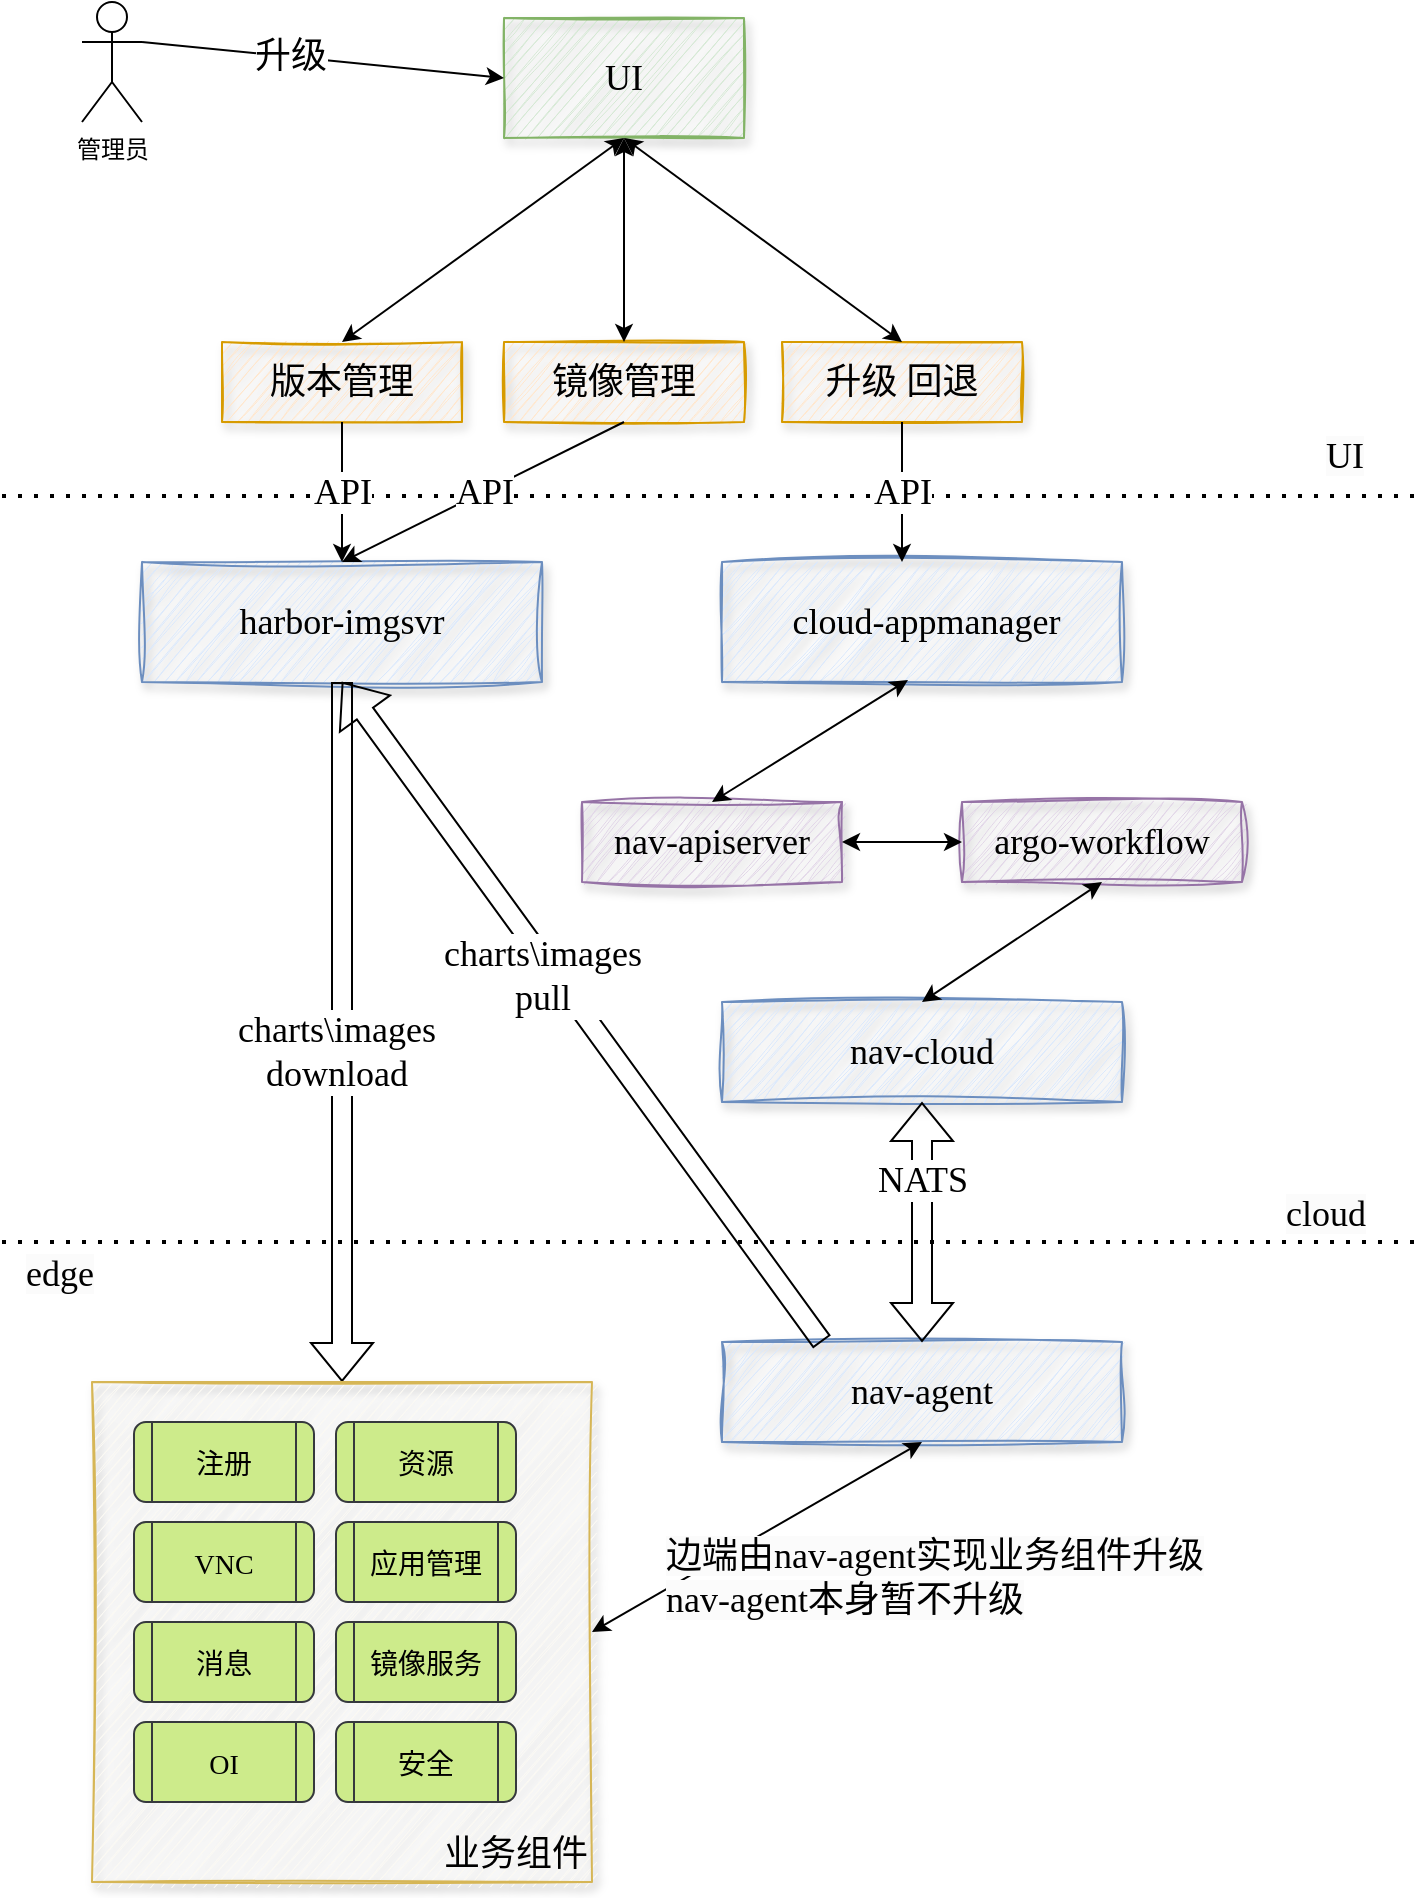 <mxfile version="20.8.16" type="github">
  <diagram id="vDBw6qmBcfZ9gxhELuKV" name="第 1 页">
    <mxGraphModel dx="1434" dy="796" grid="1" gridSize="10" guides="1" tooltips="1" connect="1" arrows="1" fold="1" page="1" pageScale="1" pageWidth="827" pageHeight="1169" math="0" shadow="0">
      <root>
        <mxCell id="0" />
        <mxCell id="1" parent="0" />
        <mxCell id="4ELCEpwpGF_vJanQq2pj-1" value="&lt;font style=&quot;font-size: 18px;&quot; face=&quot;Comic Sans MS&quot;&gt;&amp;nbsp;cloud-appmanager&lt;/font&gt;" style="rounded=0;whiteSpace=wrap;html=1;fillStyle=auto;glass=0;fillColor=#dae8fc;strokeColor=#6c8ebf;shadow=1;sketch=1;curveFitting=1;jiggle=2;gradientColor=none;" parent="1" vertex="1">
          <mxGeometry x="430" y="310" width="200" height="60" as="geometry" />
        </mxCell>
        <mxCell id="4ELCEpwpGF_vJanQq2pj-4" value="" style="endArrow=none;dashed=1;html=1;dashPattern=1 3;strokeWidth=2;rounded=0;" parent="1" edge="1">
          <mxGeometry width="50" height="50" relative="1" as="geometry">
            <mxPoint x="70" y="277" as="sourcePoint" />
            <mxPoint x="780" y="277" as="targetPoint" />
          </mxGeometry>
        </mxCell>
        <mxCell id="4ELCEpwpGF_vJanQq2pj-5" value="管理员&lt;br&gt;" style="shape=umlActor;verticalLabelPosition=bottom;verticalAlign=top;html=1;outlineConnect=0;fillStyle=auto;" parent="1" vertex="1">
          <mxGeometry x="110" y="30" width="30" height="60" as="geometry" />
        </mxCell>
        <mxCell id="4ELCEpwpGF_vJanQq2pj-6" value="UI" style="rounded=0;whiteSpace=wrap;html=1;shadow=1;glass=0;sketch=1;fillStyle=auto;fontFamily=Comic Sans MS;fontSize=18;fillColor=#d5e8d4;strokeColor=#82b366;" parent="1" vertex="1">
          <mxGeometry x="321" y="38" width="120" height="60" as="geometry" />
        </mxCell>
        <mxCell id="4ELCEpwpGF_vJanQq2pj-9" value="版本管理" style="rounded=0;whiteSpace=wrap;html=1;shadow=1;glass=0;sketch=1;fillStyle=auto;fontFamily=Comic Sans MS;fontSize=18;fillColor=#ffe6cc;strokeColor=#d79b00;" parent="1" vertex="1">
          <mxGeometry x="180" y="200" width="120" height="40" as="geometry" />
        </mxCell>
        <mxCell id="4ELCEpwpGF_vJanQq2pj-10" value="升级 回退" style="rounded=0;whiteSpace=wrap;html=1;shadow=1;glass=0;sketch=1;fillStyle=auto;fontFamily=Comic Sans MS;fontSize=18;fillColor=#ffe6cc;strokeColor=#d79b00;" parent="1" vertex="1">
          <mxGeometry x="460" y="200" width="120" height="40" as="geometry" />
        </mxCell>
        <mxCell id="4ELCEpwpGF_vJanQq2pj-11" value="镜像管理" style="rounded=0;whiteSpace=wrap;html=1;shadow=1;glass=0;sketch=1;fillStyle=auto;fontFamily=Comic Sans MS;fontSize=18;fillColor=#ffe6cc;strokeColor=#d79b00;" parent="1" vertex="1">
          <mxGeometry x="321" y="200" width="120" height="40" as="geometry" />
        </mxCell>
        <mxCell id="4ELCEpwpGF_vJanQq2pj-14" value="" style="endArrow=classic;startArrow=classic;html=1;rounded=0;fontFamily=Comic Sans MS;fontSize=18;exitX=0.5;exitY=0;exitDx=0;exitDy=0;entryX=0.5;entryY=1;entryDx=0;entryDy=0;" parent="1" source="4ELCEpwpGF_vJanQq2pj-9" target="4ELCEpwpGF_vJanQq2pj-6" edge="1">
          <mxGeometry width="50" height="50" relative="1" as="geometry">
            <mxPoint x="340" y="190" as="sourcePoint" />
            <mxPoint x="390" y="140" as="targetPoint" />
          </mxGeometry>
        </mxCell>
        <mxCell id="4ELCEpwpGF_vJanQq2pj-15" value="" style="endArrow=classic;startArrow=classic;html=1;rounded=0;fontFamily=Comic Sans MS;fontSize=18;entryX=0.5;entryY=1;entryDx=0;entryDy=0;exitX=0.5;exitY=0;exitDx=0;exitDy=0;" parent="1" source="4ELCEpwpGF_vJanQq2pj-11" target="4ELCEpwpGF_vJanQq2pj-6" edge="1">
          <mxGeometry width="50" height="50" relative="1" as="geometry">
            <mxPoint x="470" y="160" as="sourcePoint" />
            <mxPoint x="520" y="110" as="targetPoint" />
          </mxGeometry>
        </mxCell>
        <mxCell id="4ELCEpwpGF_vJanQq2pj-16" value="" style="endArrow=classic;startArrow=classic;html=1;rounded=0;fontFamily=Comic Sans MS;fontSize=18;entryX=0.5;entryY=1;entryDx=0;entryDy=0;exitX=0.5;exitY=0;exitDx=0;exitDy=0;" parent="1" source="4ELCEpwpGF_vJanQq2pj-10" target="4ELCEpwpGF_vJanQq2pj-6" edge="1">
          <mxGeometry width="50" height="50" relative="1" as="geometry">
            <mxPoint x="590" y="140" as="sourcePoint" />
            <mxPoint x="640" y="90" as="targetPoint" />
          </mxGeometry>
        </mxCell>
        <mxCell id="4ELCEpwpGF_vJanQq2pj-18" value="&lt;font face=&quot;Comic Sans MS&quot;&gt;&lt;span style=&quot;font-size: 18px;&quot;&gt;harbor-imgsvr&lt;/span&gt;&lt;/font&gt;" style="rounded=0;whiteSpace=wrap;html=1;fillStyle=auto;glass=0;fillColor=#dae8fc;strokeColor=#6c8ebf;shadow=1;sketch=1;curveFitting=1;jiggle=2;" parent="1" vertex="1">
          <mxGeometry x="140" y="310" width="200" height="60" as="geometry" />
        </mxCell>
        <mxCell id="4ELCEpwpGF_vJanQq2pj-19" value="&lt;font style=&quot;font-size: 18px;&quot; face=&quot;Comic Sans MS&quot;&gt;nav-apiserver&lt;/font&gt;" style="rounded=0;whiteSpace=wrap;html=1;fillStyle=auto;glass=0;fillColor=#e1d5e7;strokeColor=#9673a6;shadow=1;sketch=1;curveFitting=1;jiggle=2;" parent="1" vertex="1">
          <mxGeometry x="360" y="430" width="130" height="40" as="geometry" />
        </mxCell>
        <mxCell id="4ELCEpwpGF_vJanQq2pj-20" value="" style="endArrow=classic;html=1;rounded=0;fontFamily=Comic Sans MS;fontSize=18;exitX=0.5;exitY=1;exitDx=0;exitDy=0;entryX=0.5;entryY=0;entryDx=0;entryDy=0;" parent="1" target="4ELCEpwpGF_vJanQq2pj-18" edge="1">
          <mxGeometry relative="1" as="geometry">
            <mxPoint x="240" y="240" as="sourcePoint" />
            <mxPoint x="280" y="310" as="targetPoint" />
          </mxGeometry>
        </mxCell>
        <mxCell id="4ELCEpwpGF_vJanQq2pj-21" value="API" style="edgeLabel;resizable=0;html=1;align=center;verticalAlign=middle;rounded=0;shadow=1;glass=0;sketch=1;fillStyle=auto;fontFamily=Comic Sans MS;fontSize=18;" parent="4ELCEpwpGF_vJanQq2pj-20" connectable="0" vertex="1">
          <mxGeometry relative="1" as="geometry" />
        </mxCell>
        <mxCell id="4ELCEpwpGF_vJanQq2pj-22" value="" style="endArrow=classic;html=1;rounded=0;fontFamily=Comic Sans MS;fontSize=18;exitX=0.5;exitY=1;exitDx=0;exitDy=0;entryX=0.45;entryY=0;entryDx=0;entryDy=0;entryPerimeter=0;" parent="1" source="4ELCEpwpGF_vJanQq2pj-10" target="4ELCEpwpGF_vJanQq2pj-1" edge="1">
          <mxGeometry relative="1" as="geometry">
            <mxPoint x="250" y="250" as="sourcePoint" />
            <mxPoint x="250" y="330" as="targetPoint" />
          </mxGeometry>
        </mxCell>
        <mxCell id="4ELCEpwpGF_vJanQq2pj-23" value="API" style="edgeLabel;resizable=0;html=1;align=center;verticalAlign=middle;rounded=0;shadow=1;glass=0;sketch=1;fillStyle=auto;fontFamily=Comic Sans MS;fontSize=18;" parent="4ELCEpwpGF_vJanQq2pj-22" connectable="0" vertex="1">
          <mxGeometry relative="1" as="geometry" />
        </mxCell>
        <mxCell id="4ELCEpwpGF_vJanQq2pj-24" value="" style="endArrow=classic;html=1;rounded=0;fontFamily=Comic Sans MS;fontSize=18;exitX=0.5;exitY=1;exitDx=0;exitDy=0;entryX=0.5;entryY=0;entryDx=0;entryDy=0;" parent="1" source="4ELCEpwpGF_vJanQq2pj-11" target="4ELCEpwpGF_vJanQq2pj-18" edge="1">
          <mxGeometry relative="1" as="geometry">
            <mxPoint x="670" y="430" as="sourcePoint" />
            <mxPoint x="290" y="310" as="targetPoint" />
          </mxGeometry>
        </mxCell>
        <mxCell id="4ELCEpwpGF_vJanQq2pj-25" value="API" style="edgeLabel;resizable=0;html=1;align=center;verticalAlign=middle;rounded=0;shadow=1;glass=0;sketch=1;fillStyle=auto;fontFamily=Comic Sans MS;fontSize=18;" parent="4ELCEpwpGF_vJanQq2pj-24" connectable="0" vertex="1">
          <mxGeometry relative="1" as="geometry" />
        </mxCell>
        <mxCell id="4ELCEpwpGF_vJanQq2pj-26" value="" style="endArrow=none;dashed=1;html=1;dashPattern=1 3;strokeWidth=2;rounded=0;" parent="1" edge="1">
          <mxGeometry width="50" height="50" relative="1" as="geometry">
            <mxPoint x="70" y="650" as="sourcePoint" />
            <mxPoint x="780" y="650" as="targetPoint" />
          </mxGeometry>
        </mxCell>
        <mxCell id="4ELCEpwpGF_vJanQq2pj-27" value="" style="shape=flexArrow;endArrow=classic;html=1;rounded=0;fontFamily=Comic Sans MS;fontSize=18;exitX=0.5;exitY=1;exitDx=0;exitDy=0;exitPerimeter=0;" parent="1" source="4ELCEpwpGF_vJanQq2pj-18" target="4ELCEpwpGF_vJanQq2pj-42" edge="1">
          <mxGeometry width="50" height="50" relative="1" as="geometry">
            <mxPoint x="280" y="380" as="sourcePoint" />
            <mxPoint x="280" y="740" as="targetPoint" />
          </mxGeometry>
        </mxCell>
        <mxCell id="4ELCEpwpGF_vJanQq2pj-28" value="charts\images &lt;br&gt;download" style="edgeLabel;html=1;align=center;verticalAlign=middle;resizable=0;points=[];fontSize=18;fontFamily=Comic Sans MS;" parent="4ELCEpwpGF_vJanQq2pj-27" vertex="1" connectable="0">
          <mxGeometry x="-0.2" y="-1" relative="1" as="geometry">
            <mxPoint x="-2" y="45" as="offset" />
          </mxGeometry>
        </mxCell>
        <mxCell id="4ELCEpwpGF_vJanQq2pj-29" value="&lt;font face=&quot;Comic Sans MS&quot;&gt;&lt;span style=&quot;font-size: 18px;&quot;&gt;nav-agent&lt;/span&gt;&lt;/font&gt;" style="rounded=0;whiteSpace=wrap;html=1;fillStyle=auto;glass=0;fillColor=#dae8fc;strokeColor=#6c8ebf;shadow=1;sketch=1;curveFitting=1;jiggle=2;" parent="1" vertex="1">
          <mxGeometry x="430" y="700" width="200" height="50" as="geometry" />
        </mxCell>
        <mxCell id="4ELCEpwpGF_vJanQq2pj-30" value="" style="endArrow=classic;html=1;rounded=0;fontFamily=Comic Sans MS;fontSize=18;entryX=0;entryY=0.5;entryDx=0;entryDy=0;exitX=1;exitY=0.333;exitDx=0;exitDy=0;exitPerimeter=0;" parent="1" source="4ELCEpwpGF_vJanQq2pj-5" target="4ELCEpwpGF_vJanQq2pj-6" edge="1">
          <mxGeometry width="50" height="50" relative="1" as="geometry">
            <mxPoint x="-10" y="310" as="sourcePoint" />
            <mxPoint x="40" y="260" as="targetPoint" />
          </mxGeometry>
        </mxCell>
        <mxCell id="4ELCEpwpGF_vJanQq2pj-31" value="升级" style="edgeLabel;html=1;align=center;verticalAlign=middle;resizable=0;points=[];fontSize=18;fontFamily=Comic Sans MS;" parent="4ELCEpwpGF_vJanQq2pj-30" vertex="1" connectable="0">
          <mxGeometry x="-0.183" y="1" relative="1" as="geometry">
            <mxPoint as="offset" />
          </mxGeometry>
        </mxCell>
        <mxCell id="4ELCEpwpGF_vJanQq2pj-32" value="&lt;font style=&quot;font-size: 18px;&quot; face=&quot;Comic Sans MS&quot;&gt;argo-workflow&lt;/font&gt;" style="rounded=0;whiteSpace=wrap;html=1;fillStyle=auto;glass=0;fillColor=#e1d5e7;strokeColor=#9673a6;shadow=1;sketch=1;curveFitting=1;jiggle=2;" parent="1" vertex="1">
          <mxGeometry x="550" y="430" width="140" height="40" as="geometry" />
        </mxCell>
        <mxCell id="4ELCEpwpGF_vJanQq2pj-33" value="" style="endArrow=classic;startArrow=classic;html=1;rounded=0;fontFamily=Comic Sans MS;fontSize=18;entryX=0.465;entryY=0.983;entryDx=0;entryDy=0;entryPerimeter=0;exitX=0.5;exitY=0;exitDx=0;exitDy=0;" parent="1" source="4ELCEpwpGF_vJanQq2pj-19" target="4ELCEpwpGF_vJanQq2pj-1" edge="1">
          <mxGeometry width="50" height="50" relative="1" as="geometry">
            <mxPoint x="490" y="450" as="sourcePoint" />
            <mxPoint x="540" y="400" as="targetPoint" />
          </mxGeometry>
        </mxCell>
        <mxCell id="4ELCEpwpGF_vJanQq2pj-34" value="" style="endArrow=classic;startArrow=classic;html=1;rounded=0;fontFamily=Comic Sans MS;fontSize=18;exitX=1;exitY=0.5;exitDx=0;exitDy=0;entryX=0;entryY=0.5;entryDx=0;entryDy=0;" parent="1" source="4ELCEpwpGF_vJanQq2pj-19" target="4ELCEpwpGF_vJanQq2pj-32" edge="1">
          <mxGeometry width="50" height="50" relative="1" as="geometry">
            <mxPoint x="620" y="530" as="sourcePoint" />
            <mxPoint x="670" y="480" as="targetPoint" />
          </mxGeometry>
        </mxCell>
        <mxCell id="4ELCEpwpGF_vJanQq2pj-35" value="&lt;font face=&quot;Comic Sans MS&quot;&gt;&lt;span style=&quot;font-size: 18px;&quot;&gt;nav-cloud&lt;/span&gt;&lt;/font&gt;" style="rounded=0;whiteSpace=wrap;html=1;fillStyle=auto;glass=0;fillColor=#dae8fc;strokeColor=#6c8ebf;shadow=1;sketch=1;curveFitting=1;jiggle=2;" parent="1" vertex="1">
          <mxGeometry x="430" y="530" width="200" height="50" as="geometry" />
        </mxCell>
        <mxCell id="4ELCEpwpGF_vJanQq2pj-36" value="" style="endArrow=classic;startArrow=classic;html=1;rounded=0;fontFamily=Comic Sans MS;fontSize=18;entryX=0.5;entryY=1;entryDx=0;entryDy=0;exitX=0.5;exitY=0;exitDx=0;exitDy=0;" parent="1" source="4ELCEpwpGF_vJanQq2pj-35" target="4ELCEpwpGF_vJanQq2pj-32" edge="1">
          <mxGeometry width="50" height="50" relative="1" as="geometry">
            <mxPoint x="560" y="520" as="sourcePoint" />
            <mxPoint x="610" y="470" as="targetPoint" />
          </mxGeometry>
        </mxCell>
        <mxCell id="4ELCEpwpGF_vJanQq2pj-38" value="" style="shape=flexArrow;endArrow=classic;startArrow=classic;html=1;rounded=0;fontFamily=Comic Sans MS;fontSize=18;entryX=0.5;entryY=1;entryDx=0;entryDy=0;exitX=0.5;exitY=0;exitDx=0;exitDy=0;" parent="1" source="4ELCEpwpGF_vJanQq2pj-29" target="4ELCEpwpGF_vJanQq2pj-35" edge="1">
          <mxGeometry width="100" height="100" relative="1" as="geometry">
            <mxPoint x="530" y="690" as="sourcePoint" />
            <mxPoint x="370" y="650" as="targetPoint" />
          </mxGeometry>
        </mxCell>
        <mxCell id="4ELCEpwpGF_vJanQq2pj-40" value="NATS" style="edgeLabel;html=1;align=center;verticalAlign=middle;resizable=0;points=[];fontSize=18;fontFamily=Comic Sans MS;" parent="4ELCEpwpGF_vJanQq2pj-38" vertex="1" connectable="0">
          <mxGeometry x="0.36" relative="1" as="geometry">
            <mxPoint as="offset" />
          </mxGeometry>
        </mxCell>
        <mxCell id="4ELCEpwpGF_vJanQq2pj-42" value="业务组件" style="whiteSpace=wrap;html=1;aspect=fixed;rounded=0;shadow=1;glass=0;sketch=1;fillStyle=auto;fontFamily=Comic Sans MS;fontSize=18;fillColor=#fbf9f3;verticalAlign=bottom;align=right;strokeColor=#d6b656;" parent="1" vertex="1">
          <mxGeometry x="115" y="720" width="250" height="250" as="geometry" />
        </mxCell>
        <mxCell id="4ELCEpwpGF_vJanQq2pj-43" value="" style="endArrow=classic;startArrow=classic;html=1;rounded=0;fontFamily=Comic Sans MS;fontSize=18;entryX=0.5;entryY=1;entryDx=0;entryDy=0;exitX=1;exitY=0.5;exitDx=0;exitDy=0;" parent="1" source="4ELCEpwpGF_vJanQq2pj-42" target="4ELCEpwpGF_vJanQq2pj-29" edge="1">
          <mxGeometry width="50" height="50" relative="1" as="geometry">
            <mxPoint x="390" y="910" as="sourcePoint" />
            <mxPoint x="440" y="860" as="targetPoint" />
          </mxGeometry>
        </mxCell>
        <mxCell id="4ELCEpwpGF_vJanQq2pj-47" value="&lt;span style=&quot;color: rgb(0, 0, 0); font-family: &amp;quot;Comic Sans MS&amp;quot;; font-size: 18px; font-style: normal; font-variant-ligatures: normal; font-variant-caps: normal; font-weight: 400; letter-spacing: normal; orphans: 2; text-align: center; text-indent: 0px; text-transform: none; widows: 2; word-spacing: 0px; -webkit-text-stroke-width: 0px; background-color: rgb(251, 251, 251); text-decoration-thickness: initial; text-decoration-style: initial; text-decoration-color: initial; float: none; display: inline !important;&quot;&gt;cloud&lt;/span&gt;" style="text;whiteSpace=wrap;html=1;fontSize=18;fontFamily=Lucida Console;fontColor=#050505;" parent="1" vertex="1">
          <mxGeometry x="710" y="619" width="60" height="30" as="geometry" />
        </mxCell>
        <mxCell id="4ELCEpwpGF_vJanQq2pj-48" value="&lt;span style=&quot;color: rgb(0, 0, 0); font-family: &amp;quot;Comic Sans MS&amp;quot;; font-size: 18px; font-style: normal; font-variant-ligatures: normal; font-variant-caps: normal; font-weight: 400; letter-spacing: normal; orphans: 2; text-align: center; text-indent: 0px; text-transform: none; widows: 2; word-spacing: 0px; -webkit-text-stroke-width: 0px; background-color: rgb(251, 251, 251); text-decoration-thickness: initial; text-decoration-style: initial; text-decoration-color: initial; float: none; display: inline !important;&quot;&gt;edge&lt;/span&gt;" style="text;whiteSpace=wrap;html=1;fontSize=18;fontFamily=Lucida Console;fontColor=#050505;" parent="1" vertex="1">
          <mxGeometry x="80" y="649" width="60" height="30" as="geometry" />
        </mxCell>
        <mxCell id="4ELCEpwpGF_vJanQq2pj-50" value="&lt;font style=&quot;font-size: 14px;&quot;&gt;注册&lt;/font&gt;" style="shape=process;whiteSpace=wrap;html=1;backgroundOutline=1;rounded=1;shadow=0;glass=0;fillStyle=auto;fontFamily=Lucida Console;fontSize=16;fillColor=#cdeb8b;strokeColor=#36393d;" parent="1" vertex="1">
          <mxGeometry x="136" y="740" width="90" height="40" as="geometry" />
        </mxCell>
        <mxCell id="4ELCEpwpGF_vJanQq2pj-51" value="&lt;font style=&quot;font-size: 14px;&quot;&gt;资源&lt;/font&gt;" style="shape=process;whiteSpace=wrap;html=1;backgroundOutline=1;rounded=1;shadow=0;glass=0;fillStyle=auto;fontFamily=Lucida Console;fontSize=16;fillColor=#cdeb8b;strokeColor=#36393d;" parent="1" vertex="1">
          <mxGeometry x="237" y="740" width="90" height="40" as="geometry" />
        </mxCell>
        <mxCell id="4ELCEpwpGF_vJanQq2pj-52" value="&lt;font style=&quot;font-size: 14px;&quot;&gt;VNC&lt;/font&gt;" style="shape=process;whiteSpace=wrap;html=1;backgroundOutline=1;rounded=1;shadow=0;glass=0;fillStyle=auto;fontFamily=Lucida Console;fontSize=16;fillColor=#cdeb8b;strokeColor=#36393d;" parent="1" vertex="1">
          <mxGeometry x="136" y="790" width="90" height="40" as="geometry" />
        </mxCell>
        <mxCell id="4ELCEpwpGF_vJanQq2pj-53" value="&lt;font style=&quot;font-size: 14px;&quot;&gt;应用管理&lt;/font&gt;" style="shape=process;whiteSpace=wrap;html=1;backgroundOutline=1;rounded=1;shadow=0;glass=0;fillStyle=auto;fontFamily=Lucida Console;fontSize=16;fillColor=#cdeb8b;strokeColor=#36393d;" parent="1" vertex="1">
          <mxGeometry x="237" y="790" width="90" height="40" as="geometry" />
        </mxCell>
        <mxCell id="4ELCEpwpGF_vJanQq2pj-54" value="&lt;font style=&quot;font-size: 14px;&quot;&gt;消息&lt;/font&gt;" style="shape=process;whiteSpace=wrap;html=1;backgroundOutline=1;rounded=1;shadow=0;glass=0;fillStyle=auto;fontFamily=Lucida Console;fontSize=16;fillColor=#cdeb8b;strokeColor=#36393d;" parent="1" vertex="1">
          <mxGeometry x="136" y="840" width="90" height="40" as="geometry" />
        </mxCell>
        <mxCell id="4ELCEpwpGF_vJanQq2pj-55" value="&lt;span style=&quot;font-size: 14px;&quot;&gt;镜像服务&lt;/span&gt;" style="shape=process;whiteSpace=wrap;html=1;backgroundOutline=1;rounded=1;shadow=0;glass=0;fillStyle=auto;fontFamily=Lucida Console;fontSize=16;fillColor=#cdeb8b;strokeColor=#36393d;" parent="1" vertex="1">
          <mxGeometry x="237" y="840" width="90" height="40" as="geometry" />
        </mxCell>
        <mxCell id="4ELCEpwpGF_vJanQq2pj-56" value="&lt;font style=&quot;font-size: 14px;&quot;&gt;OI&lt;/font&gt;" style="shape=process;whiteSpace=wrap;html=1;backgroundOutline=1;rounded=1;shadow=0;glass=0;fillStyle=auto;fontFamily=Lucida Console;fontSize=16;fillColor=#cdeb8b;strokeColor=#36393d;" parent="1" vertex="1">
          <mxGeometry x="136" y="890" width="90" height="40" as="geometry" />
        </mxCell>
        <mxCell id="4ELCEpwpGF_vJanQq2pj-57" value="&lt;span style=&quot;font-size: 14px;&quot;&gt;安全&lt;/span&gt;" style="shape=process;whiteSpace=wrap;html=1;backgroundOutline=1;rounded=1;shadow=0;glass=0;fillStyle=auto;fontFamily=Lucida Console;fontSize=16;fillColor=#cdeb8b;strokeColor=#36393d;" parent="1" vertex="1">
          <mxGeometry x="237" y="890" width="90" height="40" as="geometry" />
        </mxCell>
        <mxCell id="4ELCEpwpGF_vJanQq2pj-58" value="&lt;span style=&quot;color: rgb(0, 0, 0); font-family: &amp;quot;Comic Sans MS&amp;quot;; font-size: 18px; font-style: normal; font-variant-ligatures: normal; font-variant-caps: normal; font-weight: 400; letter-spacing: normal; orphans: 2; text-align: center; text-indent: 0px; text-transform: none; widows: 2; word-spacing: 0px; -webkit-text-stroke-width: 0px; background-color: rgb(251, 251, 251); text-decoration-thickness: initial; text-decoration-style: initial; text-decoration-color: initial; float: none; display: inline !important;&quot;&gt;边端由nav-agent实现业务组件升级&lt;br&gt;nav-agent本身暂不升级&lt;br&gt;&lt;/span&gt;" style="text;whiteSpace=wrap;html=1;fontSize=18;fontFamily=Lucida Console;fontColor=#050505;" parent="1" vertex="1">
          <mxGeometry x="400" y="790" width="316" height="75" as="geometry" />
        </mxCell>
        <mxCell id="2mPqxfzETwdp9y-Ng0dp-2" value="" style="shape=flexArrow;endArrow=classic;html=1;rounded=0;exitX=0.25;exitY=0;exitDx=0;exitDy=0;" parent="1" source="4ELCEpwpGF_vJanQq2pj-29" edge="1">
          <mxGeometry width="50" height="50" relative="1" as="geometry">
            <mxPoint x="270" y="610" as="sourcePoint" />
            <mxPoint x="240" y="370" as="targetPoint" />
          </mxGeometry>
        </mxCell>
        <mxCell id="2mPqxfzETwdp9y-Ng0dp-3" value="&lt;span style=&quot;color: rgb(0, 0, 0); font-family: &amp;quot;Comic Sans MS&amp;quot;; font-size: 18px; font-style: normal; font-variant-ligatures: normal; font-variant-caps: normal; font-weight: 400; letter-spacing: normal; orphans: 2; text-align: center; text-indent: 0px; text-transform: none; widows: 2; word-spacing: 0px; -webkit-text-stroke-width: 0px; background-color: rgb(255, 255, 255); text-decoration-thickness: initial; text-decoration-style: initial; text-decoration-color: initial; float: none; display: inline !important;&quot;&gt;charts\images&lt;/span&gt;&lt;br style=&quot;border-color: var(--border-color); color: rgb(0, 0, 0); font-family: &amp;quot;Comic Sans MS&amp;quot;; font-size: 18px; font-style: normal; font-variant-ligatures: normal; font-variant-caps: normal; font-weight: 400; letter-spacing: normal; orphans: 2; text-align: center; text-indent: 0px; text-transform: none; widows: 2; word-spacing: 0px; -webkit-text-stroke-width: 0px; text-decoration-thickness: initial; text-decoration-style: initial; text-decoration-color: initial;&quot;&gt;&lt;span style=&quot;color: rgb(0, 0, 0); font-family: &amp;quot;Comic Sans MS&amp;quot;; font-size: 18px; font-style: normal; font-variant-ligatures: normal; font-variant-caps: normal; font-weight: 400; letter-spacing: normal; orphans: 2; text-align: center; text-indent: 0px; text-transform: none; widows: 2; word-spacing: 0px; -webkit-text-stroke-width: 0px; background-color: rgb(255, 255, 255); text-decoration-thickness: initial; text-decoration-style: initial; text-decoration-color: initial; float: none; display: inline !important;&quot;&gt;pull&lt;/span&gt;" style="edgeLabel;html=1;align=center;verticalAlign=middle;resizable=0;points=[];" parent="2mPqxfzETwdp9y-Ng0dp-2" vertex="1" connectable="0">
          <mxGeometry x="0.12" y="3" relative="1" as="geometry">
            <mxPoint x="-3" as="offset" />
          </mxGeometry>
        </mxCell>
        <mxCell id="2mPqxfzETwdp9y-Ng0dp-4" value="&lt;span style=&quot;color: rgb(0, 0, 0); font-family: &amp;quot;Comic Sans MS&amp;quot;; font-size: 18px; font-style: normal; font-variant-ligatures: normal; font-variant-caps: normal; font-weight: 400; letter-spacing: normal; orphans: 2; text-align: center; text-indent: 0px; text-transform: none; widows: 2; word-spacing: 0px; -webkit-text-stroke-width: 0px; background-color: rgb(251, 251, 251); text-decoration-thickness: initial; text-decoration-style: initial; text-decoration-color: initial; float: none; display: inline !important;&quot;&gt;UI&lt;/span&gt;" style="text;whiteSpace=wrap;html=1;fontSize=18;fontFamily=Lucida Console;fontColor=#050505;" parent="1" vertex="1">
          <mxGeometry x="730" y="240" width="30" height="30" as="geometry" />
        </mxCell>
      </root>
    </mxGraphModel>
  </diagram>
</mxfile>
